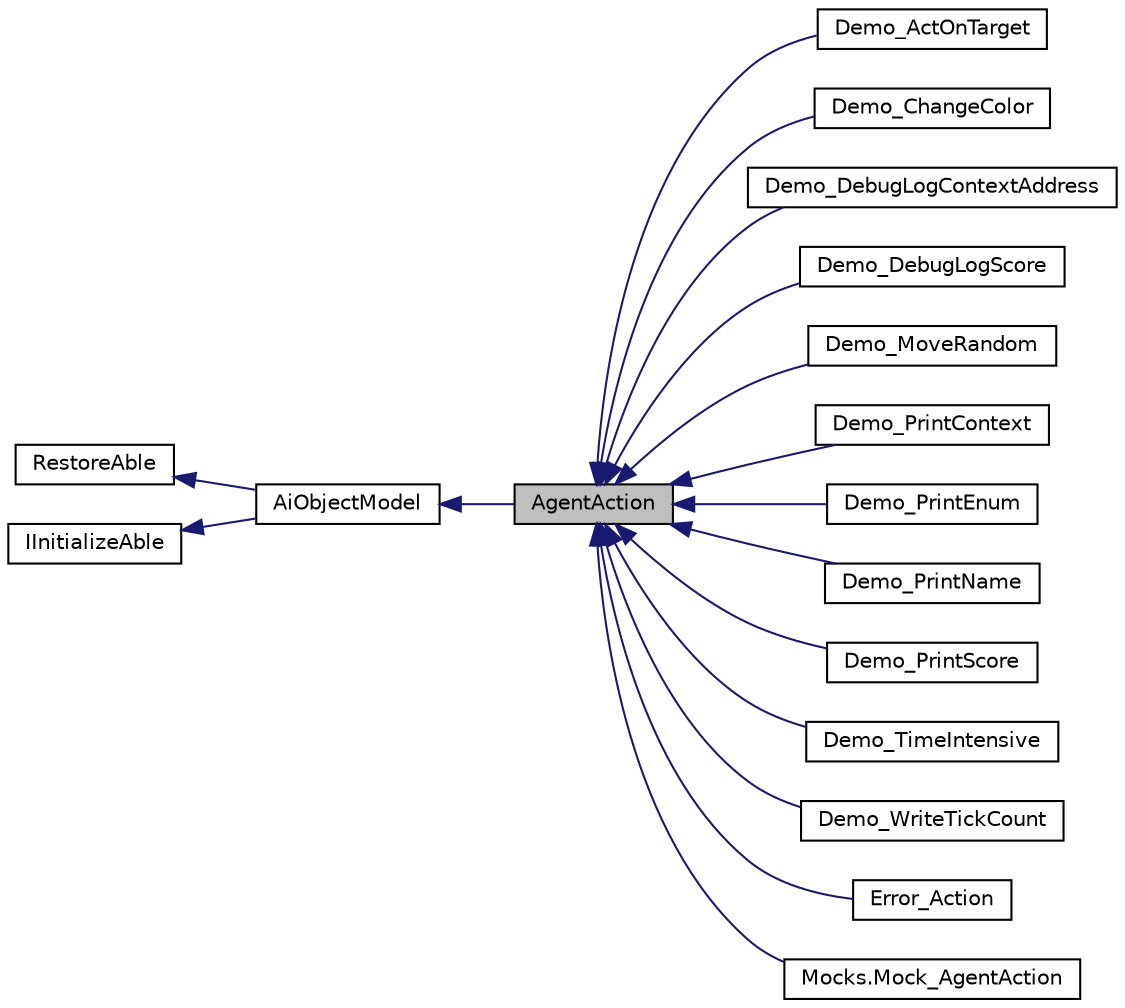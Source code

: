 digraph "AgentAction"
{
 // LATEX_PDF_SIZE
  edge [fontname="Helvetica",fontsize="10",labelfontname="Helvetica",labelfontsize="10"];
  node [fontname="Helvetica",fontsize="10",shape=record];
  rankdir="LR";
  Node1 [label="AgentAction",height=0.2,width=0.4,color="black", fillcolor="grey75", style="filled", fontcolor="black",tooltip=" "];
  Node2 -> Node1 [dir="back",color="midnightblue",fontsize="10",style="solid"];
  Node2 [label="AiObjectModel",height=0.2,width=0.4,color="black", fillcolor="white", style="filled",URL="$class_ai_object_model.html",tooltip=" "];
  Node3 -> Node2 [dir="back",color="midnightblue",fontsize="10",style="solid"];
  Node3 [label="RestoreAble",height=0.2,width=0.4,color="black", fillcolor="white", style="filled",URL="$class_restore_able.html",tooltip=" "];
  Node4 -> Node2 [dir="back",color="midnightblue",fontsize="10",style="solid"];
  Node4 [label="IInitializeAble",height=0.2,width=0.4,color="black", fillcolor="white", style="filled",tooltip=" "];
  Node1 -> Node5 [dir="back",color="midnightblue",fontsize="10",style="solid"];
  Node5 [label="Demo_ActOnTarget",height=0.2,width=0.4,color="black", fillcolor="white", style="filled",tooltip=" "];
  Node1 -> Node6 [dir="back",color="midnightblue",fontsize="10",style="solid"];
  Node6 [label="Demo_ChangeColor",height=0.2,width=0.4,color="black", fillcolor="white", style="filled",tooltip=" "];
  Node1 -> Node7 [dir="back",color="midnightblue",fontsize="10",style="solid"];
  Node7 [label="Demo_DebugLogContextAddress",height=0.2,width=0.4,color="black", fillcolor="white", style="filled",tooltip=" "];
  Node1 -> Node8 [dir="back",color="midnightblue",fontsize="10",style="solid"];
  Node8 [label="Demo_DebugLogScore",height=0.2,width=0.4,color="black", fillcolor="white", style="filled",tooltip=" "];
  Node1 -> Node9 [dir="back",color="midnightblue",fontsize="10",style="solid"];
  Node9 [label="Demo_MoveRandom",height=0.2,width=0.4,color="black", fillcolor="white", style="filled",tooltip=" "];
  Node1 -> Node10 [dir="back",color="midnightblue",fontsize="10",style="solid"];
  Node10 [label="Demo_PrintContext",height=0.2,width=0.4,color="black", fillcolor="white", style="filled",tooltip=" "];
  Node1 -> Node11 [dir="back",color="midnightblue",fontsize="10",style="solid"];
  Node11 [label="Demo_PrintEnum",height=0.2,width=0.4,color="black", fillcolor="white", style="filled",tooltip=" "];
  Node1 -> Node12 [dir="back",color="midnightblue",fontsize="10",style="solid"];
  Node12 [label="Demo_PrintName",height=0.2,width=0.4,color="black", fillcolor="white", style="filled",tooltip=" "];
  Node1 -> Node13 [dir="back",color="midnightblue",fontsize="10",style="solid"];
  Node13 [label="Demo_PrintScore",height=0.2,width=0.4,color="black", fillcolor="white", style="filled",tooltip=" "];
  Node1 -> Node14 [dir="back",color="midnightblue",fontsize="10",style="solid"];
  Node14 [label="Demo_TimeIntensive",height=0.2,width=0.4,color="black", fillcolor="white", style="filled",tooltip=" "];
  Node1 -> Node15 [dir="back",color="midnightblue",fontsize="10",style="solid"];
  Node15 [label="Demo_WriteTickCount",height=0.2,width=0.4,color="black", fillcolor="white", style="filled",tooltip=" "];
  Node1 -> Node16 [dir="back",color="midnightblue",fontsize="10",style="solid"];
  Node16 [label="Error_Action",height=0.2,width=0.4,color="black", fillcolor="white", style="filled",tooltip=" "];
  Node1 -> Node17 [dir="back",color="midnightblue",fontsize="10",style="solid"];
  Node17 [label="Mocks.Mock_AgentAction",height=0.2,width=0.4,color="black", fillcolor="white", style="filled",URL="$class_mocks_1_1_mock___agent_action.html",tooltip=" "];
}
